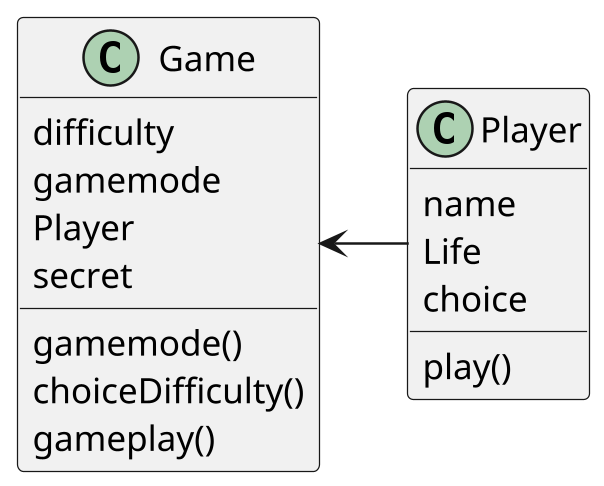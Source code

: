 @startuml "tt"
scale 2.5
Game <- Player 
Game : difficulty 
Game : gamemode
Game : Player
Game : secret 
Game : gamemode()
Game : choiceDifficulty()
Game : gameplay()

Player : name
Player : Life
Player : choice
Player : play()
@enduml 
